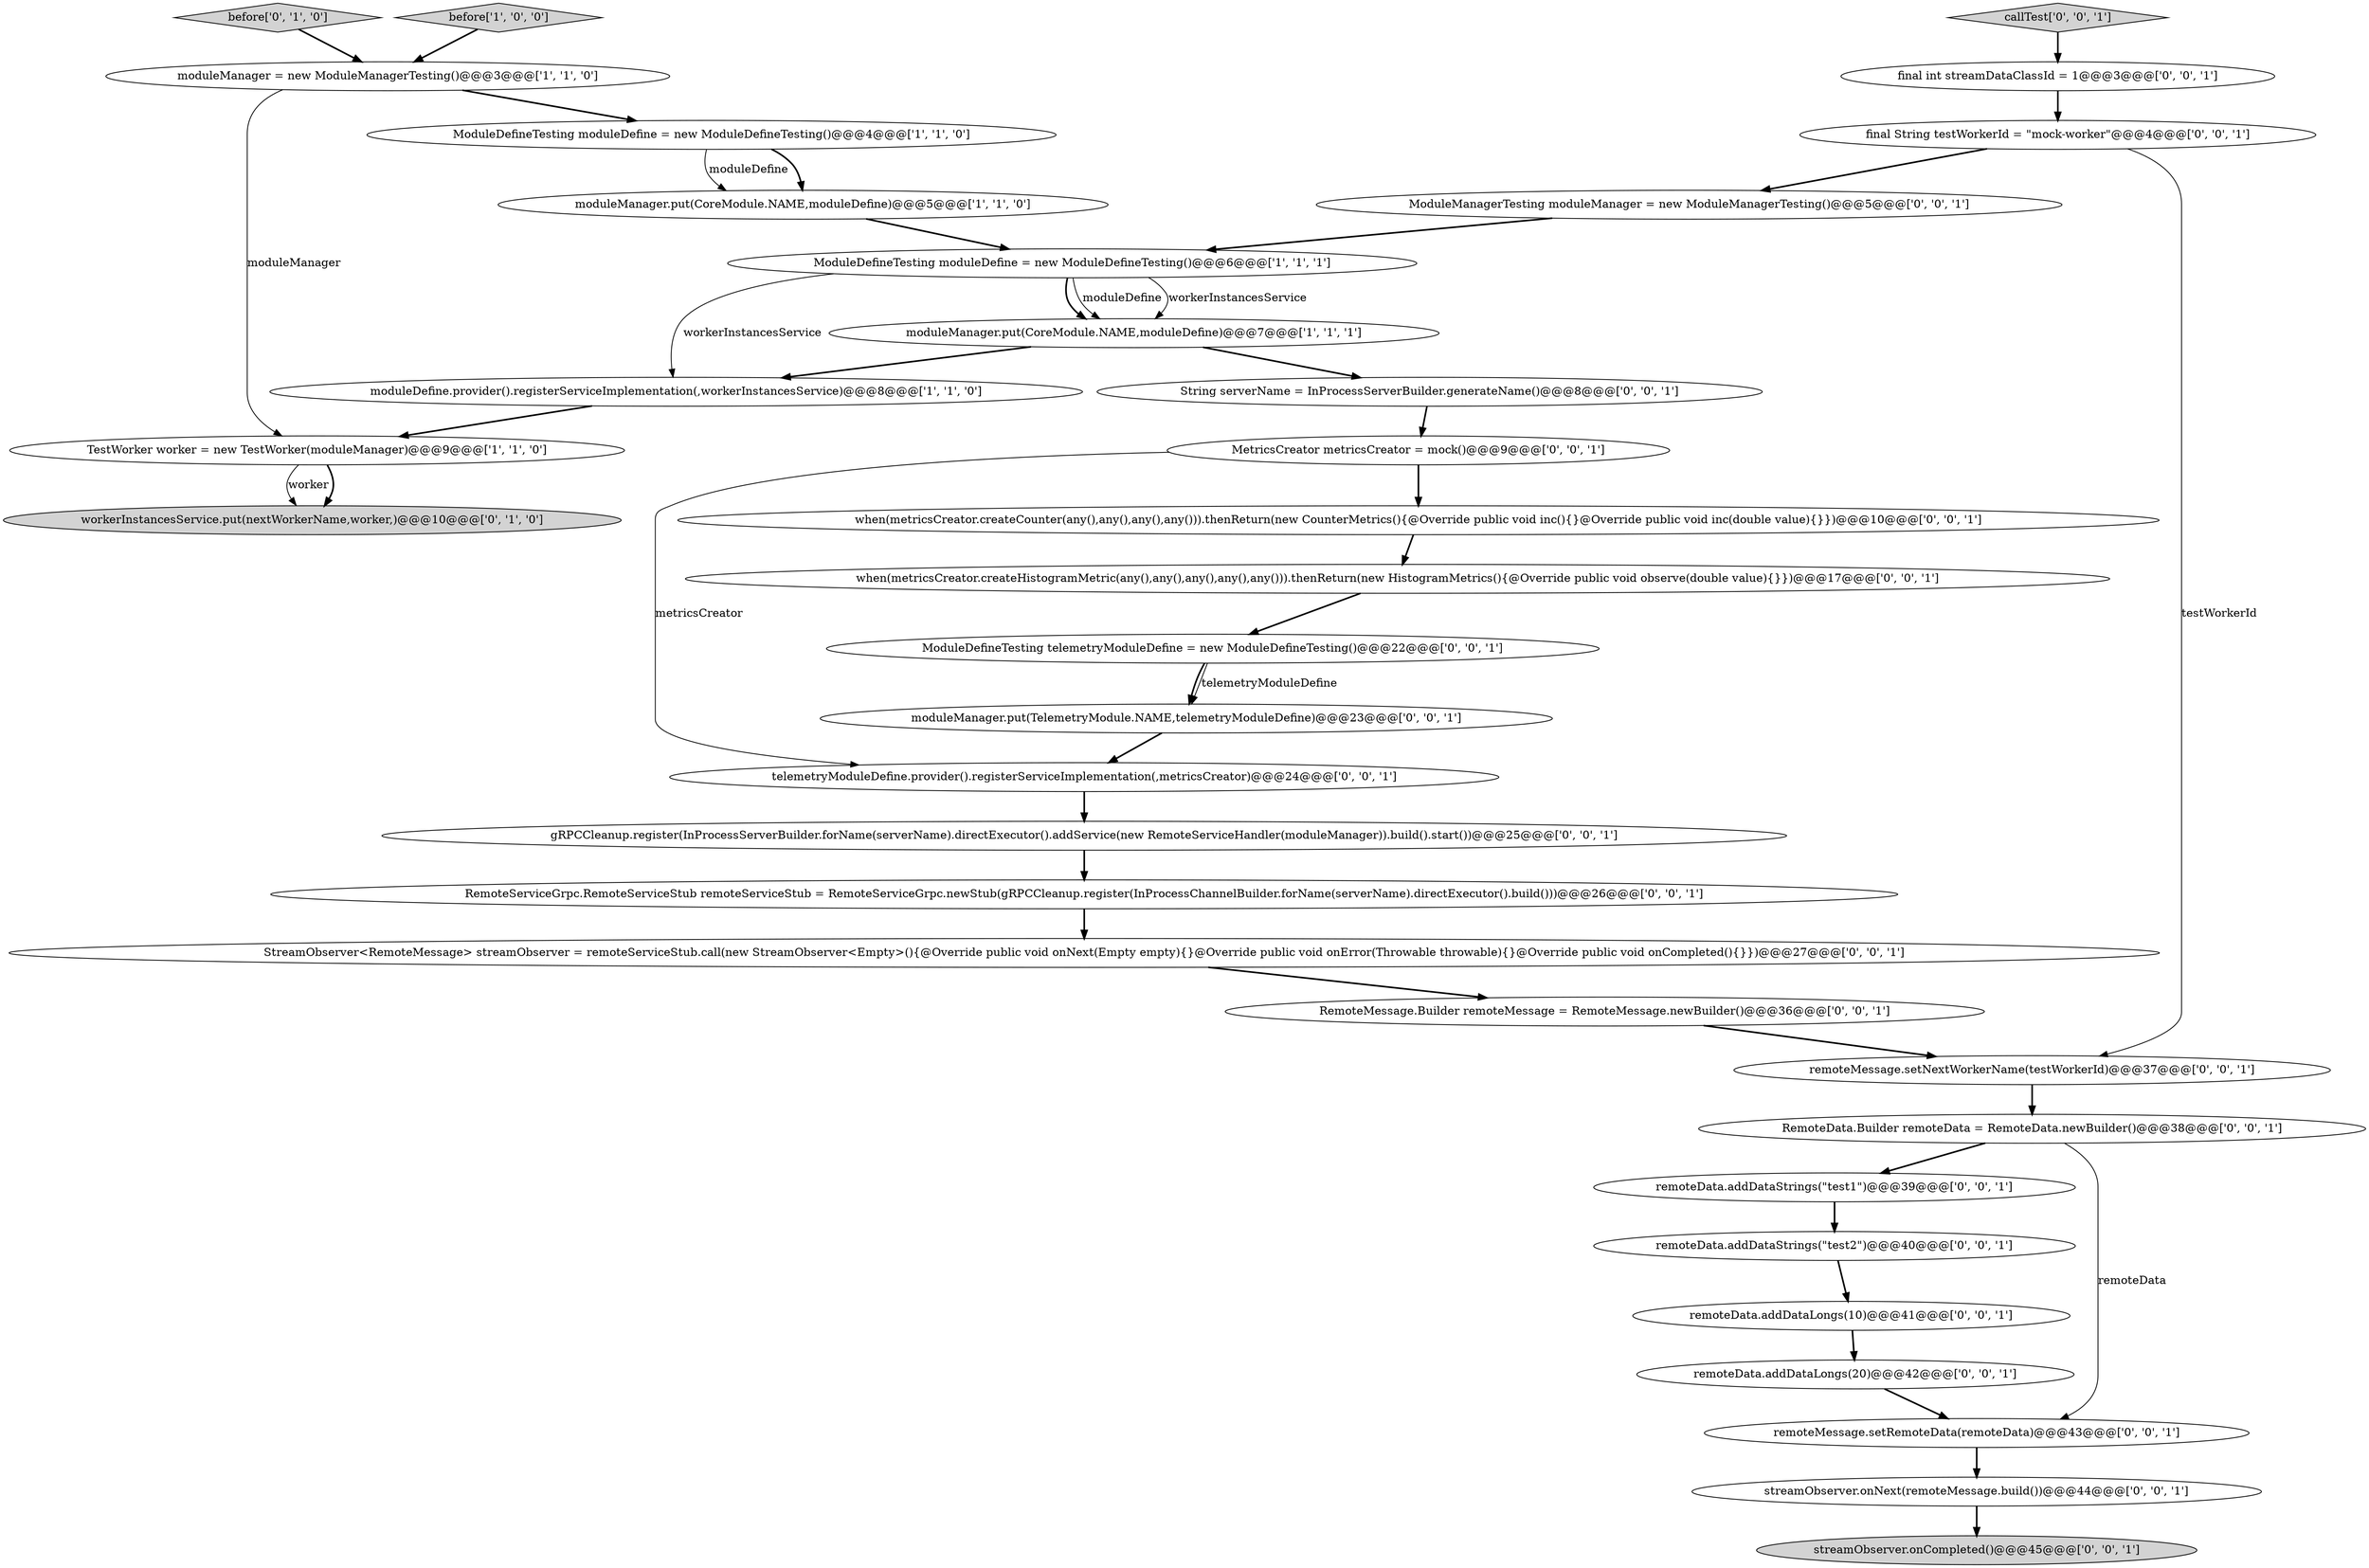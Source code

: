 digraph {
30 [style = filled, label = "telemetryModuleDefine.provider().registerServiceImplementation(,metricsCreator)@@@24@@@['0', '0', '1']", fillcolor = white, shape = ellipse image = "AAA0AAABBB3BBB"];
31 [style = filled, label = "when(metricsCreator.createCounter(any(),any(),any(),any())).thenReturn(new CounterMetrics(){@Override public void inc(){}@Override public void inc(double value){}})@@@10@@@['0', '0', '1']", fillcolor = white, shape = ellipse image = "AAA0AAABBB3BBB"];
13 [style = filled, label = "RemoteMessage.Builder remoteMessage = RemoteMessage.newBuilder()@@@36@@@['0', '0', '1']", fillcolor = white, shape = ellipse image = "AAA0AAABBB3BBB"];
3 [style = filled, label = "ModuleDefineTesting moduleDefine = new ModuleDefineTesting()@@@6@@@['1', '1', '1']", fillcolor = white, shape = ellipse image = "AAA0AAABBB1BBB"];
16 [style = filled, label = "final String testWorkerId = \"mock-worker\"@@@4@@@['0', '0', '1']", fillcolor = white, shape = ellipse image = "AAA0AAABBB3BBB"];
24 [style = filled, label = "remoteData.addDataStrings(\"test1\")@@@39@@@['0', '0', '1']", fillcolor = white, shape = ellipse image = "AAA0AAABBB3BBB"];
6 [style = filled, label = "moduleManager.put(CoreModule.NAME,moduleDefine)@@@5@@@['1', '1', '0']", fillcolor = white, shape = ellipse image = "AAA0AAABBB1BBB"];
8 [style = filled, label = "before['0', '1', '0']", fillcolor = lightgray, shape = diamond image = "AAA0AAABBB2BBB"];
4 [style = filled, label = "before['1', '0', '0']", fillcolor = lightgray, shape = diamond image = "AAA0AAABBB1BBB"];
23 [style = filled, label = "ModuleDefineTesting telemetryModuleDefine = new ModuleDefineTesting()@@@22@@@['0', '0', '1']", fillcolor = white, shape = ellipse image = "AAA0AAABBB3BBB"];
22 [style = filled, label = "remoteMessage.setNextWorkerName(testWorkerId)@@@37@@@['0', '0', '1']", fillcolor = white, shape = ellipse image = "AAA0AAABBB3BBB"];
9 [style = filled, label = "workerInstancesService.put(nextWorkerName,worker,)@@@10@@@['0', '1', '0']", fillcolor = lightgray, shape = ellipse image = "AAA1AAABBB2BBB"];
17 [style = filled, label = "ModuleManagerTesting moduleManager = new ModuleManagerTesting()@@@5@@@['0', '0', '1']", fillcolor = white, shape = ellipse image = "AAA0AAABBB3BBB"];
19 [style = filled, label = "callTest['0', '0', '1']", fillcolor = lightgray, shape = diamond image = "AAA0AAABBB3BBB"];
5 [style = filled, label = "moduleManager.put(CoreModule.NAME,moduleDefine)@@@7@@@['1', '1', '1']", fillcolor = white, shape = ellipse image = "AAA0AAABBB1BBB"];
15 [style = filled, label = "MetricsCreator metricsCreator = mock()@@@9@@@['0', '0', '1']", fillcolor = white, shape = ellipse image = "AAA0AAABBB3BBB"];
32 [style = filled, label = "remoteData.addDataLongs(20)@@@42@@@['0', '0', '1']", fillcolor = white, shape = ellipse image = "AAA0AAABBB3BBB"];
33 [style = filled, label = "remoteData.addDataLongs(10)@@@41@@@['0', '0', '1']", fillcolor = white, shape = ellipse image = "AAA0AAABBB3BBB"];
29 [style = filled, label = "RemoteServiceGrpc.RemoteServiceStub remoteServiceStub = RemoteServiceGrpc.newStub(gRPCCleanup.register(InProcessChannelBuilder.forName(serverName).directExecutor().build()))@@@26@@@['0', '0', '1']", fillcolor = white, shape = ellipse image = "AAA0AAABBB3BBB"];
28 [style = filled, label = "final int streamDataClassId = 1@@@3@@@['0', '0', '1']", fillcolor = white, shape = ellipse image = "AAA0AAABBB3BBB"];
10 [style = filled, label = "gRPCCleanup.register(InProcessServerBuilder.forName(serverName).directExecutor().addService(new RemoteServiceHandler(moduleManager)).build().start())@@@25@@@['0', '0', '1']", fillcolor = white, shape = ellipse image = "AAA0AAABBB3BBB"];
20 [style = filled, label = "StreamObserver<RemoteMessage> streamObserver = remoteServiceStub.call(new StreamObserver<Empty>(){@Override public void onNext(Empty empty){}@Override public void onError(Throwable throwable){}@Override public void onCompleted(){}})@@@27@@@['0', '0', '1']", fillcolor = white, shape = ellipse image = "AAA0AAABBB3BBB"];
14 [style = filled, label = "remoteData.addDataStrings(\"test2\")@@@40@@@['0', '0', '1']", fillcolor = white, shape = ellipse image = "AAA0AAABBB3BBB"];
2 [style = filled, label = "TestWorker worker = new TestWorker(moduleManager)@@@9@@@['1', '1', '0']", fillcolor = white, shape = ellipse image = "AAA0AAABBB1BBB"];
11 [style = filled, label = "moduleManager.put(TelemetryModule.NAME,telemetryModuleDefine)@@@23@@@['0', '0', '1']", fillcolor = white, shape = ellipse image = "AAA0AAABBB3BBB"];
27 [style = filled, label = "streamObserver.onCompleted()@@@45@@@['0', '0', '1']", fillcolor = lightgray, shape = ellipse image = "AAA0AAABBB3BBB"];
0 [style = filled, label = "moduleManager = new ModuleManagerTesting()@@@3@@@['1', '1', '0']", fillcolor = white, shape = ellipse image = "AAA0AAABBB1BBB"];
1 [style = filled, label = "ModuleDefineTesting moduleDefine = new ModuleDefineTesting()@@@4@@@['1', '1', '0']", fillcolor = white, shape = ellipse image = "AAA0AAABBB1BBB"];
25 [style = filled, label = "streamObserver.onNext(remoteMessage.build())@@@44@@@['0', '0', '1']", fillcolor = white, shape = ellipse image = "AAA0AAABBB3BBB"];
12 [style = filled, label = "String serverName = InProcessServerBuilder.generateName()@@@8@@@['0', '0', '1']", fillcolor = white, shape = ellipse image = "AAA0AAABBB3BBB"];
21 [style = filled, label = "remoteMessage.setRemoteData(remoteData)@@@43@@@['0', '0', '1']", fillcolor = white, shape = ellipse image = "AAA0AAABBB3BBB"];
18 [style = filled, label = "when(metricsCreator.createHistogramMetric(any(),any(),any(),any(),any())).thenReturn(new HistogramMetrics(){@Override public void observe(double value){}})@@@17@@@['0', '0', '1']", fillcolor = white, shape = ellipse image = "AAA0AAABBB3BBB"];
26 [style = filled, label = "RemoteData.Builder remoteData = RemoteData.newBuilder()@@@38@@@['0', '0', '1']", fillcolor = white, shape = ellipse image = "AAA0AAABBB3BBB"];
7 [style = filled, label = "moduleDefine.provider().registerServiceImplementation(,workerInstancesService)@@@8@@@['1', '1', '0']", fillcolor = white, shape = ellipse image = "AAA0AAABBB1BBB"];
26->24 [style = bold, label=""];
28->16 [style = bold, label=""];
19->28 [style = bold, label=""];
8->0 [style = bold, label=""];
12->15 [style = bold, label=""];
13->22 [style = bold, label=""];
15->31 [style = bold, label=""];
3->5 [style = solid, label="workerInstancesService"];
31->18 [style = bold, label=""];
23->11 [style = bold, label=""];
33->32 [style = bold, label=""];
17->3 [style = bold, label=""];
30->10 [style = bold, label=""];
10->29 [style = bold, label=""];
1->6 [style = bold, label=""];
23->11 [style = solid, label="telemetryModuleDefine"];
0->2 [style = solid, label="moduleManager"];
0->1 [style = bold, label=""];
3->5 [style = bold, label=""];
32->21 [style = bold, label=""];
16->22 [style = solid, label="testWorkerId"];
11->30 [style = bold, label=""];
21->25 [style = bold, label=""];
15->30 [style = solid, label="metricsCreator"];
2->9 [style = bold, label=""];
20->13 [style = bold, label=""];
22->26 [style = bold, label=""];
3->7 [style = solid, label="workerInstancesService"];
6->3 [style = bold, label=""];
2->9 [style = solid, label="worker"];
14->33 [style = bold, label=""];
5->12 [style = bold, label=""];
16->17 [style = bold, label=""];
1->6 [style = solid, label="moduleDefine"];
24->14 [style = bold, label=""];
25->27 [style = bold, label=""];
3->5 [style = solid, label="moduleDefine"];
5->7 [style = bold, label=""];
4->0 [style = bold, label=""];
18->23 [style = bold, label=""];
29->20 [style = bold, label=""];
26->21 [style = solid, label="remoteData"];
7->2 [style = bold, label=""];
}
